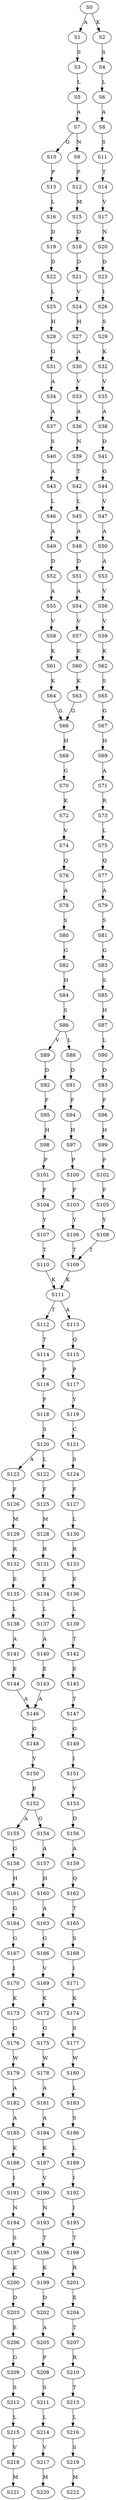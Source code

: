 strict digraph  {
	S0 -> S1 [ label = A ];
	S0 -> S2 [ label = K ];
	S1 -> S3 [ label = S ];
	S2 -> S4 [ label = S ];
	S3 -> S5 [ label = L ];
	S4 -> S6 [ label = L ];
	S5 -> S7 [ label = A ];
	S6 -> S8 [ label = A ];
	S7 -> S9 [ label = N ];
	S7 -> S10 [ label = G ];
	S8 -> S11 [ label = S ];
	S9 -> S12 [ label = P ];
	S10 -> S13 [ label = P ];
	S11 -> S14 [ label = T ];
	S12 -> S15 [ label = M ];
	S13 -> S16 [ label = L ];
	S14 -> S17 [ label = V ];
	S15 -> S18 [ label = D ];
	S16 -> S19 [ label = D ];
	S17 -> S20 [ label = N ];
	S18 -> S21 [ label = D ];
	S19 -> S22 [ label = D ];
	S20 -> S23 [ label = D ];
	S21 -> S24 [ label = V ];
	S22 -> S25 [ label = L ];
	S23 -> S26 [ label = I ];
	S24 -> S27 [ label = H ];
	S25 -> S28 [ label = H ];
	S26 -> S29 [ label = S ];
	S27 -> S30 [ label = A ];
	S28 -> S31 [ label = G ];
	S29 -> S32 [ label = K ];
	S30 -> S33 [ label = V ];
	S31 -> S34 [ label = A ];
	S32 -> S35 [ label = V ];
	S33 -> S36 [ label = A ];
	S34 -> S37 [ label = A ];
	S35 -> S38 [ label = A ];
	S36 -> S39 [ label = N ];
	S37 -> S40 [ label = S ];
	S38 -> S41 [ label = D ];
	S39 -> S42 [ label = T ];
	S40 -> S43 [ label = A ];
	S41 -> S44 [ label = G ];
	S42 -> S45 [ label = L ];
	S43 -> S46 [ label = L ];
	S44 -> S47 [ label = V ];
	S45 -> S48 [ label = A ];
	S46 -> S49 [ label = A ];
	S47 -> S50 [ label = A ];
	S48 -> S51 [ label = D ];
	S49 -> S52 [ label = D ];
	S50 -> S53 [ label = A ];
	S51 -> S54 [ label = A ];
	S52 -> S55 [ label = A ];
	S53 -> S56 [ label = V ];
	S54 -> S57 [ label = V ];
	S55 -> S58 [ label = V ];
	S56 -> S59 [ label = V ];
	S57 -> S60 [ label = K ];
	S58 -> S61 [ label = K ];
	S59 -> S62 [ label = K ];
	S60 -> S63 [ label = K ];
	S61 -> S64 [ label = K ];
	S62 -> S65 [ label = S ];
	S63 -> S66 [ label = G ];
	S64 -> S66 [ label = G ];
	S65 -> S67 [ label = G ];
	S66 -> S68 [ label = H ];
	S67 -> S69 [ label = H ];
	S68 -> S70 [ label = G ];
	S69 -> S71 [ label = A ];
	S70 -> S72 [ label = K ];
	S71 -> S73 [ label = R ];
	S72 -> S74 [ label = V ];
	S73 -> S75 [ label = L ];
	S74 -> S76 [ label = Q ];
	S75 -> S77 [ label = Q ];
	S76 -> S78 [ label = A ];
	S77 -> S79 [ label = A ];
	S78 -> S80 [ label = S ];
	S79 -> S81 [ label = S ];
	S80 -> S82 [ label = G ];
	S81 -> S83 [ label = G ];
	S82 -> S84 [ label = H ];
	S83 -> S85 [ label = S ];
	S84 -> S86 [ label = S ];
	S85 -> S87 [ label = H ];
	S86 -> S88 [ label = L ];
	S86 -> S89 [ label = V ];
	S87 -> S90 [ label = L ];
	S88 -> S91 [ label = D ];
	S89 -> S92 [ label = D ];
	S90 -> S93 [ label = D ];
	S91 -> S94 [ label = F ];
	S92 -> S95 [ label = F ];
	S93 -> S96 [ label = F ];
	S94 -> S97 [ label = H ];
	S95 -> S98 [ label = H ];
	S96 -> S99 [ label = H ];
	S97 -> S100 [ label = P ];
	S98 -> S101 [ label = P ];
	S99 -> S102 [ label = P ];
	S100 -> S103 [ label = F ];
	S101 -> S104 [ label = F ];
	S102 -> S105 [ label = F ];
	S103 -> S106 [ label = Y ];
	S104 -> S107 [ label = Y ];
	S105 -> S108 [ label = Y ];
	S106 -> S109 [ label = T ];
	S107 -> S110 [ label = T ];
	S108 -> S109 [ label = T ];
	S109 -> S111 [ label = K ];
	S110 -> S111 [ label = K ];
	S111 -> S112 [ label = T ];
	S111 -> S113 [ label = A ];
	S112 -> S114 [ label = T ];
	S113 -> S115 [ label = Q ];
	S114 -> S116 [ label = P ];
	S115 -> S117 [ label = P ];
	S116 -> S118 [ label = F ];
	S117 -> S119 [ label = Y ];
	S118 -> S120 [ label = S ];
	S119 -> S121 [ label = C ];
	S120 -> S122 [ label = L ];
	S120 -> S123 [ label = A ];
	S121 -> S124 [ label = S ];
	S122 -> S125 [ label = F ];
	S123 -> S126 [ label = F ];
	S124 -> S127 [ label = F ];
	S125 -> S128 [ label = M ];
	S126 -> S129 [ label = M ];
	S127 -> S130 [ label = L ];
	S128 -> S131 [ label = R ];
	S129 -> S132 [ label = R ];
	S130 -> S133 [ label = R ];
	S131 -> S134 [ label = E ];
	S132 -> S135 [ label = E ];
	S133 -> S136 [ label = E ];
	S134 -> S137 [ label = L ];
	S135 -> S138 [ label = L ];
	S136 -> S139 [ label = L ];
	S137 -> S140 [ label = A ];
	S138 -> S141 [ label = A ];
	S139 -> S142 [ label = T ];
	S140 -> S143 [ label = E ];
	S141 -> S144 [ label = E ];
	S142 -> S145 [ label = E ];
	S143 -> S146 [ label = A ];
	S144 -> S146 [ label = A ];
	S145 -> S147 [ label = T ];
	S146 -> S148 [ label = G ];
	S147 -> S149 [ label = G ];
	S148 -> S150 [ label = Y ];
	S149 -> S151 [ label = I ];
	S150 -> S152 [ label = E ];
	S151 -> S153 [ label = V ];
	S152 -> S154 [ label = G ];
	S152 -> S155 [ label = A ];
	S153 -> S156 [ label = D ];
	S154 -> S157 [ label = A ];
	S155 -> S158 [ label = G ];
	S156 -> S159 [ label = A ];
	S157 -> S160 [ label = H ];
	S158 -> S161 [ label = H ];
	S159 -> S162 [ label = Q ];
	S160 -> S163 [ label = A ];
	S161 -> S164 [ label = G ];
	S162 -> S165 [ label = T ];
	S163 -> S166 [ label = G ];
	S164 -> S167 [ label = G ];
	S165 -> S168 [ label = S ];
	S166 -> S169 [ label = V ];
	S167 -> S170 [ label = I ];
	S168 -> S171 [ label = I ];
	S169 -> S172 [ label = K ];
	S170 -> S173 [ label = K ];
	S171 -> S174 [ label = K ];
	S172 -> S175 [ label = G ];
	S173 -> S176 [ label = G ];
	S174 -> S177 [ label = S ];
	S175 -> S178 [ label = W ];
	S176 -> S179 [ label = W ];
	S177 -> S180 [ label = W ];
	S178 -> S181 [ label = A ];
	S179 -> S182 [ label = A ];
	S180 -> S183 [ label = L ];
	S181 -> S184 [ label = A ];
	S182 -> S185 [ label = A ];
	S183 -> S186 [ label = S ];
	S184 -> S187 [ label = K ];
	S185 -> S188 [ label = K ];
	S186 -> S189 [ label = L ];
	S187 -> S190 [ label = V ];
	S188 -> S191 [ label = I ];
	S189 -> S192 [ label = I ];
	S190 -> S193 [ label = N ];
	S191 -> S194 [ label = N ];
	S192 -> S195 [ label = I ];
	S193 -> S196 [ label = T ];
	S194 -> S197 [ label = S ];
	S195 -> S198 [ label = T ];
	S196 -> S199 [ label = K ];
	S197 -> S200 [ label = K ];
	S198 -> S201 [ label = R ];
	S199 -> S202 [ label = D ];
	S200 -> S203 [ label = D ];
	S201 -> S204 [ label = E ];
	S202 -> S205 [ label = A ];
	S203 -> S206 [ label = E ];
	S204 -> S207 [ label = T ];
	S205 -> S208 [ label = P ];
	S206 -> S209 [ label = G ];
	S207 -> S210 [ label = R ];
	S208 -> S211 [ label = S ];
	S209 -> S212 [ label = S ];
	S210 -> S213 [ label = T ];
	S211 -> S214 [ label = L ];
	S212 -> S215 [ label = L ];
	S213 -> S216 [ label = L ];
	S214 -> S217 [ label = V ];
	S215 -> S218 [ label = V ];
	S216 -> S219 [ label = S ];
	S217 -> S220 [ label = M ];
	S218 -> S221 [ label = M ];
	S219 -> S222 [ label = M ];
}
